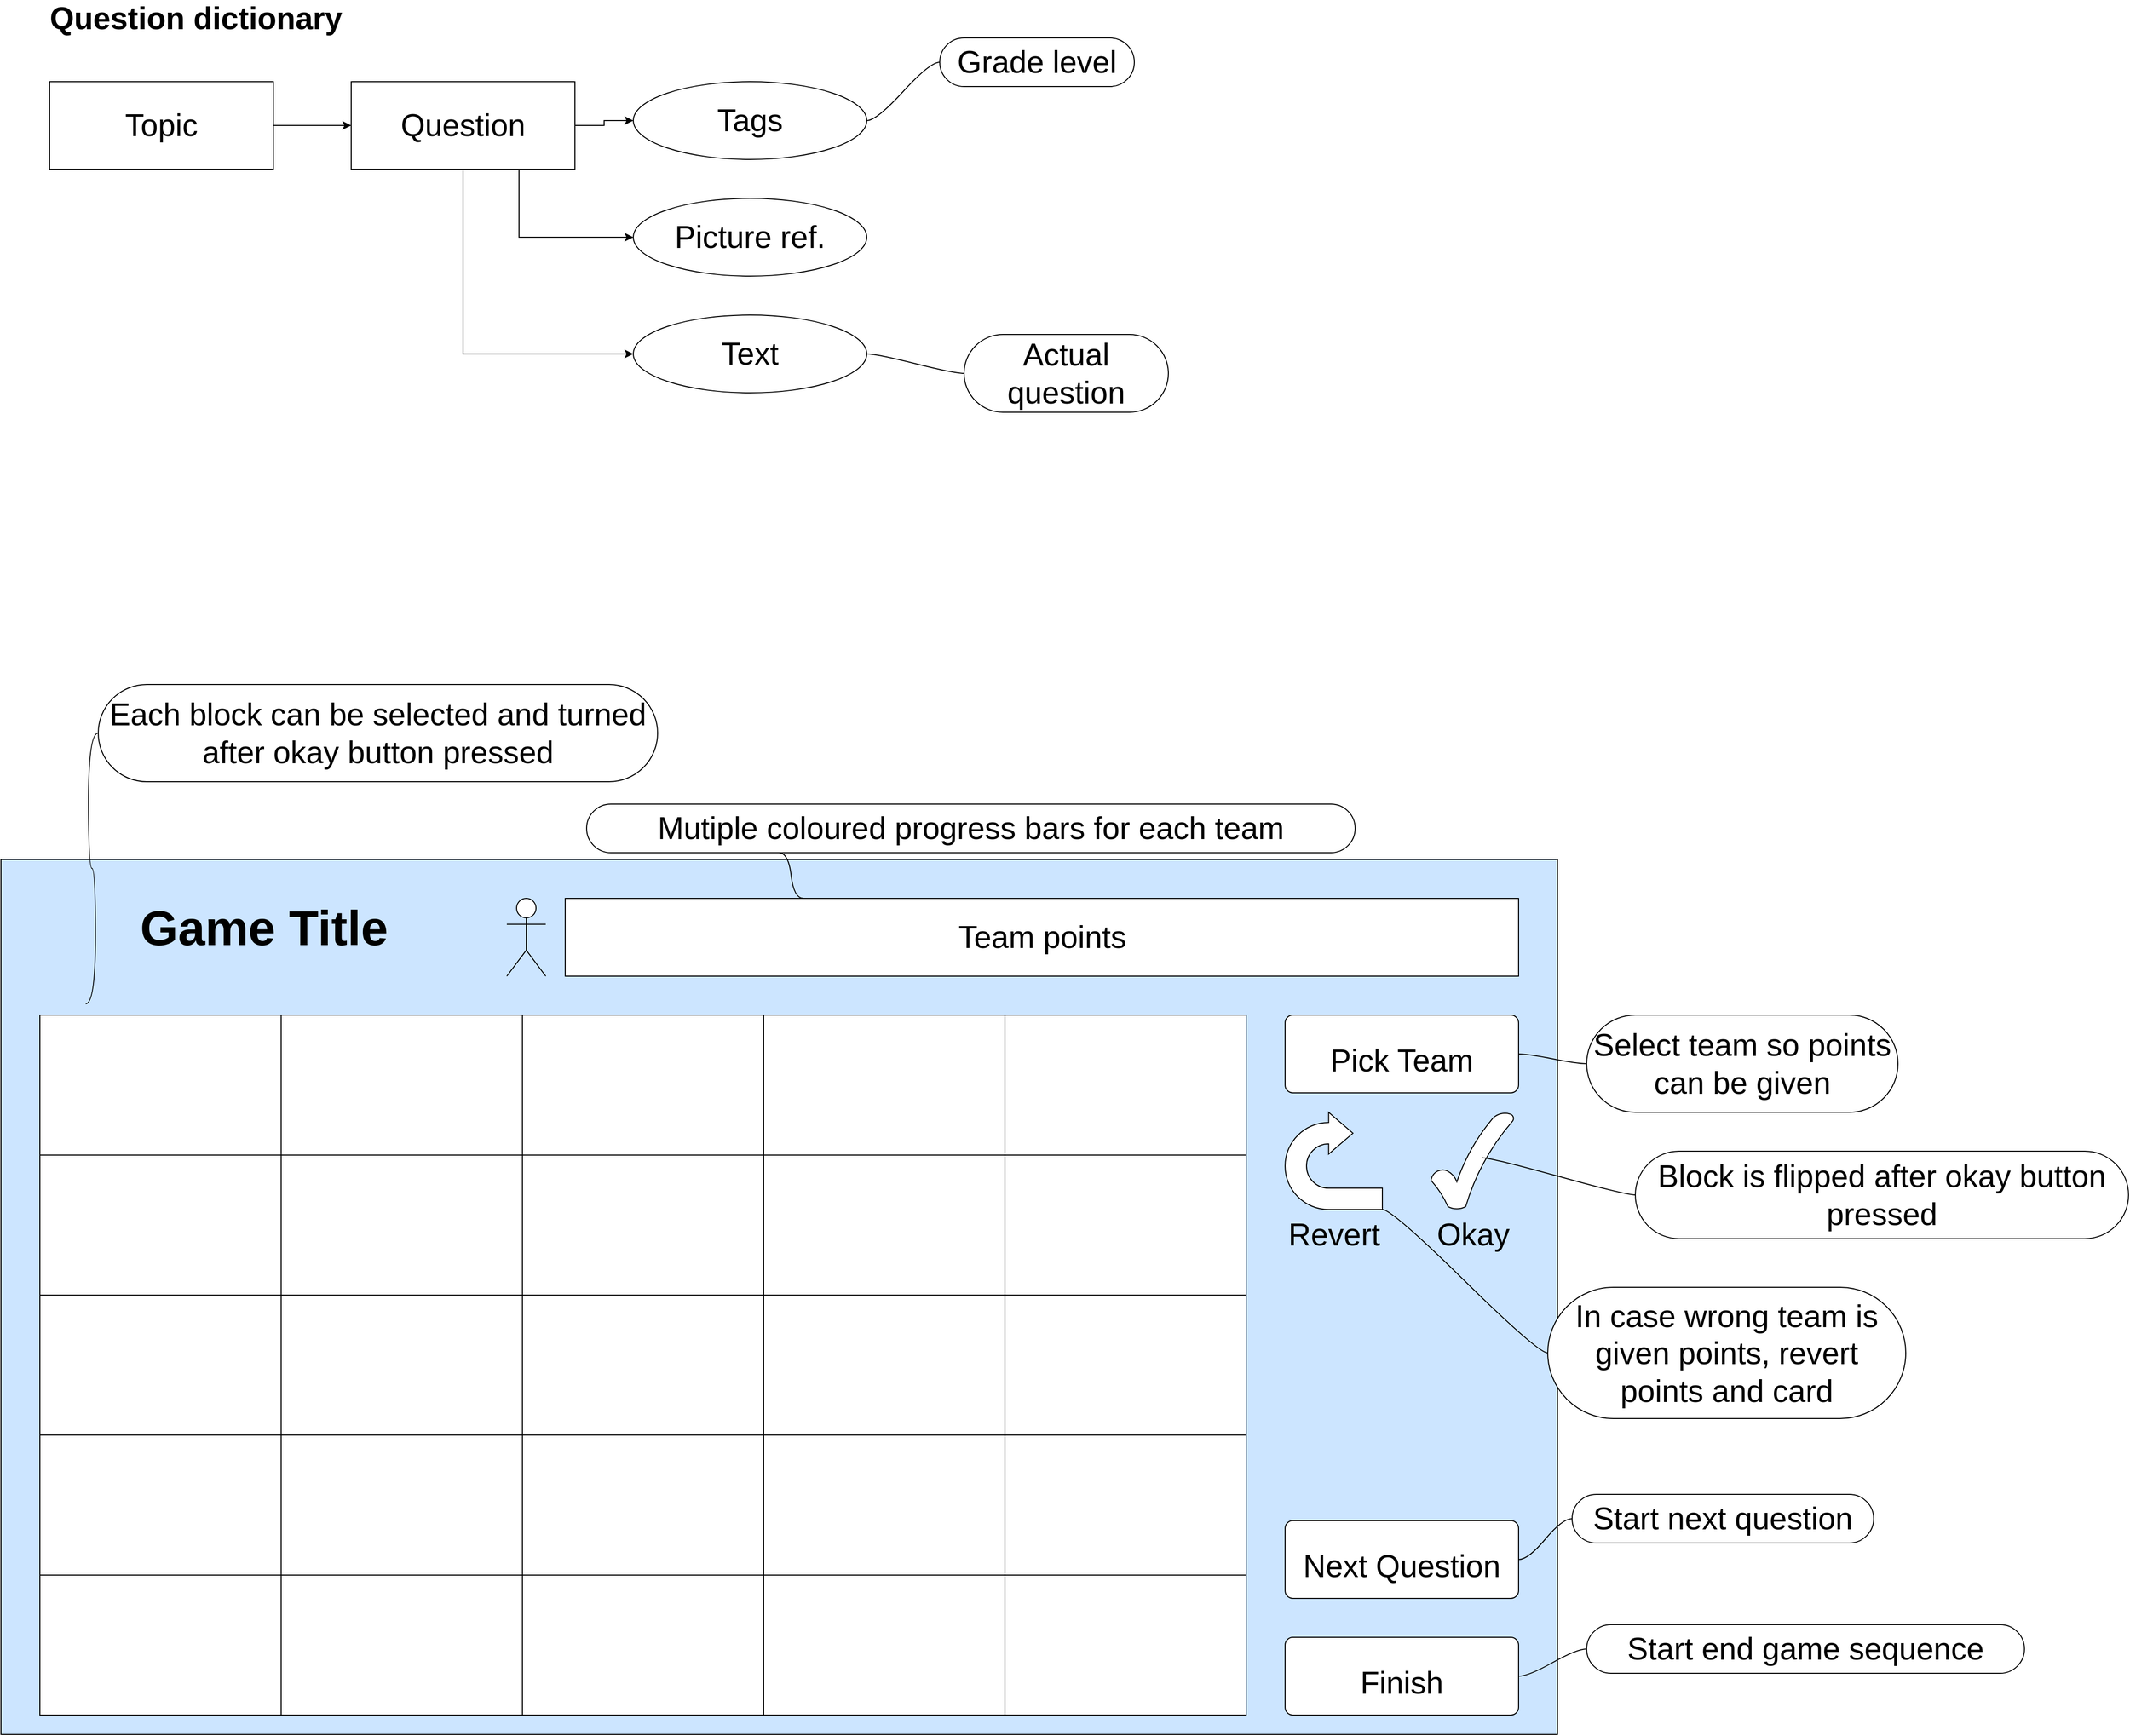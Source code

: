 <mxfile version="16.5.1" type="device"><diagram id="8_eQ8UaaBc1IP_vdnf43" name="Page-1"><mxGraphModel dx="1730" dy="2000" grid="1" gridSize="10" guides="1" tooltips="1" connect="1" arrows="1" fold="1" page="1" pageScale="1" pageWidth="1600" pageHeight="900" math="0" shadow="0"><root><mxCell id="0"/><mxCell id="1" parent="0"/><mxCell id="nviBKodaDRQ2AQYVmzRM-97" value="" style="rounded=0;whiteSpace=wrap;html=1;fontSize=32;labelBackgroundColor=#CCE5FF;fillColor=#CCE5FF;" parent="1" vertex="1"><mxGeometry width="1600" height="900" as="geometry"/></mxCell><mxCell id="nviBKodaDRQ2AQYVmzRM-45" value="&lt;h1&gt;&lt;font style=&quot;font-size: 50px&quot;&gt;Game Title&lt;/font&gt;&lt;/h1&gt;" style="text;strokeColor=none;fillColor=none;html=1;fontSize=24;fontStyle=1;verticalAlign=middle;align=center;" parent="1" vertex="1"><mxGeometry x="20" y="20" width="500" height="100" as="geometry"/></mxCell><mxCell id="nviBKodaDRQ2AQYVmzRM-46" value="" style="shape=table;startSize=0;container=1;collapsible=0;childLayout=tableLayout;fontSize=50;" parent="1" vertex="1"><mxGeometry x="40" y="160" width="1240" height="720" as="geometry"/></mxCell><mxCell id="nviBKodaDRQ2AQYVmzRM-47" value="" style="shape=tableRow;horizontal=0;startSize=0;swimlaneHead=0;swimlaneBody=0;top=0;left=0;bottom=0;right=0;collapsible=0;dropTarget=0;fillColor=none;points=[[0,0.5],[1,0.5]];portConstraint=eastwest;fontSize=50;" parent="nviBKodaDRQ2AQYVmzRM-46" vertex="1"><mxGeometry width="1240" height="144" as="geometry"/></mxCell><mxCell id="nviBKodaDRQ2AQYVmzRM-48" value="" style="shape=partialRectangle;html=1;whiteSpace=wrap;connectable=0;overflow=hidden;fillColor=none;top=0;left=0;bottom=0;right=0;pointerEvents=1;fontSize=50;" parent="nviBKodaDRQ2AQYVmzRM-47" vertex="1"><mxGeometry width="248" height="144" as="geometry"><mxRectangle width="248" height="144" as="alternateBounds"/></mxGeometry></mxCell><mxCell id="nviBKodaDRQ2AQYVmzRM-49" value="" style="shape=partialRectangle;html=1;whiteSpace=wrap;connectable=0;overflow=hidden;fillColor=none;top=0;left=0;bottom=0;right=0;pointerEvents=1;fontSize=50;" parent="nviBKodaDRQ2AQYVmzRM-47" vertex="1"><mxGeometry x="248" width="248" height="144" as="geometry"><mxRectangle width="248" height="144" as="alternateBounds"/></mxGeometry></mxCell><mxCell id="nviBKodaDRQ2AQYVmzRM-50" value="" style="shape=partialRectangle;html=1;whiteSpace=wrap;connectable=0;overflow=hidden;fillColor=none;top=0;left=0;bottom=0;right=0;pointerEvents=1;fontSize=50;" parent="nviBKodaDRQ2AQYVmzRM-47" vertex="1"><mxGeometry x="496" width="248" height="144" as="geometry"><mxRectangle width="248" height="144" as="alternateBounds"/></mxGeometry></mxCell><mxCell id="nviBKodaDRQ2AQYVmzRM-51" value="" style="shape=partialRectangle;html=1;whiteSpace=wrap;connectable=0;overflow=hidden;fillColor=none;top=0;left=0;bottom=0;right=0;pointerEvents=1;fontSize=50;" parent="nviBKodaDRQ2AQYVmzRM-47" vertex="1"><mxGeometry x="744" width="248" height="144" as="geometry"><mxRectangle width="248" height="144" as="alternateBounds"/></mxGeometry></mxCell><mxCell id="nviBKodaDRQ2AQYVmzRM-52" value="" style="shape=partialRectangle;html=1;whiteSpace=wrap;connectable=0;overflow=hidden;fillColor=none;top=0;left=0;bottom=0;right=0;pointerEvents=1;fontSize=50;" parent="nviBKodaDRQ2AQYVmzRM-47" vertex="1"><mxGeometry x="992" width="248" height="144" as="geometry"><mxRectangle width="248" height="144" as="alternateBounds"/></mxGeometry></mxCell><mxCell id="nviBKodaDRQ2AQYVmzRM-53" value="" style="shape=tableRow;horizontal=0;startSize=0;swimlaneHead=0;swimlaneBody=0;top=0;left=0;bottom=0;right=0;collapsible=0;dropTarget=0;fillColor=none;points=[[0,0.5],[1,0.5]];portConstraint=eastwest;fontSize=50;" parent="nviBKodaDRQ2AQYVmzRM-46" vertex="1"><mxGeometry y="144" width="1240" height="144" as="geometry"/></mxCell><mxCell id="nviBKodaDRQ2AQYVmzRM-54" value="" style="shape=partialRectangle;html=1;whiteSpace=wrap;connectable=0;overflow=hidden;fillColor=none;top=0;left=0;bottom=0;right=0;pointerEvents=1;fontSize=50;" parent="nviBKodaDRQ2AQYVmzRM-53" vertex="1"><mxGeometry width="248" height="144" as="geometry"><mxRectangle width="248" height="144" as="alternateBounds"/></mxGeometry></mxCell><mxCell id="nviBKodaDRQ2AQYVmzRM-55" value="" style="shape=partialRectangle;html=1;whiteSpace=wrap;connectable=0;overflow=hidden;fillColor=none;top=0;left=0;bottom=0;right=0;pointerEvents=1;fontSize=50;" parent="nviBKodaDRQ2AQYVmzRM-53" vertex="1"><mxGeometry x="248" width="248" height="144" as="geometry"><mxRectangle width="248" height="144" as="alternateBounds"/></mxGeometry></mxCell><mxCell id="nviBKodaDRQ2AQYVmzRM-56" value="" style="shape=partialRectangle;html=1;whiteSpace=wrap;connectable=0;overflow=hidden;fillColor=none;top=0;left=0;bottom=0;right=0;pointerEvents=1;fontSize=50;" parent="nviBKodaDRQ2AQYVmzRM-53" vertex="1"><mxGeometry x="496" width="248" height="144" as="geometry"><mxRectangle width="248" height="144" as="alternateBounds"/></mxGeometry></mxCell><mxCell id="nviBKodaDRQ2AQYVmzRM-57" value="" style="shape=partialRectangle;html=1;whiteSpace=wrap;connectable=0;overflow=hidden;fillColor=none;top=0;left=0;bottom=0;right=0;pointerEvents=1;fontSize=50;" parent="nviBKodaDRQ2AQYVmzRM-53" vertex="1"><mxGeometry x="744" width="248" height="144" as="geometry"><mxRectangle width="248" height="144" as="alternateBounds"/></mxGeometry></mxCell><mxCell id="nviBKodaDRQ2AQYVmzRM-58" value="" style="shape=partialRectangle;html=1;whiteSpace=wrap;connectable=0;overflow=hidden;fillColor=none;top=0;left=0;bottom=0;right=0;pointerEvents=1;fontSize=50;" parent="nviBKodaDRQ2AQYVmzRM-53" vertex="1"><mxGeometry x="992" width="248" height="144" as="geometry"><mxRectangle width="248" height="144" as="alternateBounds"/></mxGeometry></mxCell><mxCell id="nviBKodaDRQ2AQYVmzRM-59" value="" style="shape=tableRow;horizontal=0;startSize=0;swimlaneHead=0;swimlaneBody=0;top=0;left=0;bottom=0;right=0;collapsible=0;dropTarget=0;fillColor=none;points=[[0,0.5],[1,0.5]];portConstraint=eastwest;fontSize=50;" parent="nviBKodaDRQ2AQYVmzRM-46" vertex="1"><mxGeometry y="288" width="1240" height="144" as="geometry"/></mxCell><mxCell id="nviBKodaDRQ2AQYVmzRM-60" value="" style="shape=partialRectangle;html=1;whiteSpace=wrap;connectable=0;overflow=hidden;fillColor=none;top=0;left=0;bottom=0;right=0;pointerEvents=1;fontSize=50;" parent="nviBKodaDRQ2AQYVmzRM-59" vertex="1"><mxGeometry width="248" height="144" as="geometry"><mxRectangle width="248" height="144" as="alternateBounds"/></mxGeometry></mxCell><mxCell id="nviBKodaDRQ2AQYVmzRM-61" value="" style="shape=partialRectangle;html=1;whiteSpace=wrap;connectable=0;overflow=hidden;fillColor=none;top=0;left=0;bottom=0;right=0;pointerEvents=1;fontSize=50;" parent="nviBKodaDRQ2AQYVmzRM-59" vertex="1"><mxGeometry x="248" width="248" height="144" as="geometry"><mxRectangle width="248" height="144" as="alternateBounds"/></mxGeometry></mxCell><mxCell id="nviBKodaDRQ2AQYVmzRM-62" value="" style="shape=partialRectangle;html=1;whiteSpace=wrap;connectable=0;overflow=hidden;fillColor=none;top=0;left=0;bottom=0;right=0;pointerEvents=1;fontSize=50;" parent="nviBKodaDRQ2AQYVmzRM-59" vertex="1"><mxGeometry x="496" width="248" height="144" as="geometry"><mxRectangle width="248" height="144" as="alternateBounds"/></mxGeometry></mxCell><mxCell id="nviBKodaDRQ2AQYVmzRM-63" value="" style="shape=partialRectangle;html=1;whiteSpace=wrap;connectable=0;overflow=hidden;fillColor=none;top=0;left=0;bottom=0;right=0;pointerEvents=1;fontSize=50;" parent="nviBKodaDRQ2AQYVmzRM-59" vertex="1"><mxGeometry x="744" width="248" height="144" as="geometry"><mxRectangle width="248" height="144" as="alternateBounds"/></mxGeometry></mxCell><mxCell id="nviBKodaDRQ2AQYVmzRM-64" value="" style="shape=partialRectangle;html=1;whiteSpace=wrap;connectable=0;overflow=hidden;fillColor=none;top=0;left=0;bottom=0;right=0;pointerEvents=1;fontSize=50;" parent="nviBKodaDRQ2AQYVmzRM-59" vertex="1"><mxGeometry x="992" width="248" height="144" as="geometry"><mxRectangle width="248" height="144" as="alternateBounds"/></mxGeometry></mxCell><mxCell id="nviBKodaDRQ2AQYVmzRM-65" value="" style="shape=tableRow;horizontal=0;startSize=0;swimlaneHead=0;swimlaneBody=0;top=0;left=0;bottom=0;right=0;collapsible=0;dropTarget=0;fillColor=none;points=[[0,0.5],[1,0.5]];portConstraint=eastwest;fontSize=50;" parent="nviBKodaDRQ2AQYVmzRM-46" vertex="1"><mxGeometry y="432" width="1240" height="144" as="geometry"/></mxCell><mxCell id="nviBKodaDRQ2AQYVmzRM-66" value="" style="shape=partialRectangle;html=1;whiteSpace=wrap;connectable=0;overflow=hidden;fillColor=none;top=0;left=0;bottom=0;right=0;pointerEvents=1;fontSize=50;" parent="nviBKodaDRQ2AQYVmzRM-65" vertex="1"><mxGeometry width="248" height="144" as="geometry"><mxRectangle width="248" height="144" as="alternateBounds"/></mxGeometry></mxCell><mxCell id="nviBKodaDRQ2AQYVmzRM-67" value="" style="shape=partialRectangle;html=1;whiteSpace=wrap;connectable=0;overflow=hidden;fillColor=none;top=0;left=0;bottom=0;right=0;pointerEvents=1;fontSize=50;" parent="nviBKodaDRQ2AQYVmzRM-65" vertex="1"><mxGeometry x="248" width="248" height="144" as="geometry"><mxRectangle width="248" height="144" as="alternateBounds"/></mxGeometry></mxCell><mxCell id="nviBKodaDRQ2AQYVmzRM-68" value="" style="shape=partialRectangle;html=1;whiteSpace=wrap;connectable=0;overflow=hidden;fillColor=none;top=0;left=0;bottom=0;right=0;pointerEvents=1;fontSize=50;" parent="nviBKodaDRQ2AQYVmzRM-65" vertex="1"><mxGeometry x="496" width="248" height="144" as="geometry"><mxRectangle width="248" height="144" as="alternateBounds"/></mxGeometry></mxCell><mxCell id="nviBKodaDRQ2AQYVmzRM-69" value="" style="shape=partialRectangle;html=1;whiteSpace=wrap;connectable=0;overflow=hidden;fillColor=none;top=0;left=0;bottom=0;right=0;pointerEvents=1;fontSize=50;" parent="nviBKodaDRQ2AQYVmzRM-65" vertex="1"><mxGeometry x="744" width="248" height="144" as="geometry"><mxRectangle width="248" height="144" as="alternateBounds"/></mxGeometry></mxCell><mxCell id="nviBKodaDRQ2AQYVmzRM-70" value="" style="shape=partialRectangle;html=1;whiteSpace=wrap;connectable=0;overflow=hidden;fillColor=none;top=0;left=0;bottom=0;right=0;pointerEvents=1;fontSize=50;" parent="nviBKodaDRQ2AQYVmzRM-65" vertex="1"><mxGeometry x="992" width="248" height="144" as="geometry"><mxRectangle width="248" height="144" as="alternateBounds"/></mxGeometry></mxCell><mxCell id="nviBKodaDRQ2AQYVmzRM-71" value="" style="shape=tableRow;horizontal=0;startSize=0;swimlaneHead=0;swimlaneBody=0;top=0;left=0;bottom=0;right=0;collapsible=0;dropTarget=0;fillColor=none;points=[[0,0.5],[1,0.5]];portConstraint=eastwest;fontSize=50;" parent="nviBKodaDRQ2AQYVmzRM-46" vertex="1"><mxGeometry y="576" width="1240" height="144" as="geometry"/></mxCell><mxCell id="nviBKodaDRQ2AQYVmzRM-72" value="" style="shape=partialRectangle;html=1;whiteSpace=wrap;connectable=0;overflow=hidden;fillColor=none;top=0;left=0;bottom=0;right=0;pointerEvents=1;fontSize=50;" parent="nviBKodaDRQ2AQYVmzRM-71" vertex="1"><mxGeometry width="248" height="144" as="geometry"><mxRectangle width="248" height="144" as="alternateBounds"/></mxGeometry></mxCell><mxCell id="nviBKodaDRQ2AQYVmzRM-73" value="" style="shape=partialRectangle;html=1;whiteSpace=wrap;connectable=0;overflow=hidden;fillColor=none;top=0;left=0;bottom=0;right=0;pointerEvents=1;fontSize=50;" parent="nviBKodaDRQ2AQYVmzRM-71" vertex="1"><mxGeometry x="248" width="248" height="144" as="geometry"><mxRectangle width="248" height="144" as="alternateBounds"/></mxGeometry></mxCell><mxCell id="nviBKodaDRQ2AQYVmzRM-74" value="" style="shape=partialRectangle;html=1;whiteSpace=wrap;connectable=0;overflow=hidden;fillColor=none;top=0;left=0;bottom=0;right=0;pointerEvents=1;fontSize=50;" parent="nviBKodaDRQ2AQYVmzRM-71" vertex="1"><mxGeometry x="496" width="248" height="144" as="geometry"><mxRectangle width="248" height="144" as="alternateBounds"/></mxGeometry></mxCell><mxCell id="nviBKodaDRQ2AQYVmzRM-75" value="" style="shape=partialRectangle;html=1;whiteSpace=wrap;connectable=0;overflow=hidden;fillColor=none;top=0;left=0;bottom=0;right=0;pointerEvents=1;fontSize=50;" parent="nviBKodaDRQ2AQYVmzRM-71" vertex="1"><mxGeometry x="744" width="248" height="144" as="geometry"><mxRectangle width="248" height="144" as="alternateBounds"/></mxGeometry></mxCell><mxCell id="nviBKodaDRQ2AQYVmzRM-76" value="" style="shape=partialRectangle;html=1;whiteSpace=wrap;connectable=0;overflow=hidden;fillColor=none;top=0;left=0;bottom=0;right=0;pointerEvents=1;fontSize=50;" parent="nviBKodaDRQ2AQYVmzRM-71" vertex="1"><mxGeometry x="992" width="248" height="144" as="geometry"><mxRectangle width="248" height="144" as="alternateBounds"/></mxGeometry></mxCell><mxCell id="nviBKodaDRQ2AQYVmzRM-77" value="&lt;font style=&quot;font-size: 32px&quot;&gt;Finish&lt;/font&gt;" style="rounded=1;arcSize=10;whiteSpace=wrap;html=1;align=center;fontSize=50;" parent="1" vertex="1"><mxGeometry x="1320" y="800" width="240" height="80" as="geometry"/></mxCell><mxCell id="nviBKodaDRQ2AQYVmzRM-78" value="&lt;font style=&quot;font-size: 32px&quot;&gt;Next Question&lt;/font&gt;" style="rounded=1;arcSize=10;whiteSpace=wrap;html=1;align=center;fontSize=50;" parent="1" vertex="1"><mxGeometry x="1320" y="680" width="240" height="80" as="geometry"/></mxCell><mxCell id="nviBKodaDRQ2AQYVmzRM-79" value="&lt;font style=&quot;font-size: 32px&quot;&gt;Pick Team&lt;/font&gt;" style="rounded=1;arcSize=10;whiteSpace=wrap;html=1;align=center;fontSize=50;" parent="1" vertex="1"><mxGeometry x="1320" y="160" width="240" height="80" as="geometry"/></mxCell><mxCell id="nviBKodaDRQ2AQYVmzRM-80" value="" style="shape=umlActor;verticalLabelPosition=bottom;verticalAlign=top;html=1;fontSize=32;" parent="1" vertex="1"><mxGeometry x="520" y="40" width="40" height="80" as="geometry"/></mxCell><mxCell id="nviBKodaDRQ2AQYVmzRM-81" value="Team points" style="html=1;fontSize=32;" parent="1" vertex="1"><mxGeometry x="580" y="40" width="980" height="80" as="geometry"/></mxCell><mxCell id="nviBKodaDRQ2AQYVmzRM-83" value="Okay" style="verticalLabelPosition=bottom;verticalAlign=top;html=1;shape=mxgraph.basic.tick;fontSize=32;" parent="1" vertex="1"><mxGeometry x="1470" y="260" width="85" height="100" as="geometry"/></mxCell><mxCell id="nviBKodaDRQ2AQYVmzRM-85" value="Revert" style="html=1;shadow=0;dashed=0;align=center;verticalAlign=top;shape=mxgraph.arrows2.uTurnArrow;dy=11;arrowHead=43;dx2=25;fontSize=32;labelPosition=center;verticalLabelPosition=bottom;" parent="1" vertex="1"><mxGeometry x="1320" y="260" width="100" height="100" as="geometry"/></mxCell><mxCell id="nviBKodaDRQ2AQYVmzRM-86" value="Mutiple coloured progress bars for each team" style="whiteSpace=wrap;html=1;rounded=1;arcSize=50;align=center;verticalAlign=middle;strokeWidth=1;autosize=1;spacing=4;treeFolding=1;treeMoving=1;newEdgeStyle={&quot;edgeStyle&quot;:&quot;entityRelationEdgeStyle&quot;,&quot;startArrow&quot;:&quot;none&quot;,&quot;endArrow&quot;:&quot;none&quot;,&quot;segment&quot;:10,&quot;curved&quot;:1};fontSize=32;" parent="1" vertex="1"><mxGeometry x="602" y="-57" width="790" height="50" as="geometry"/></mxCell><mxCell id="nviBKodaDRQ2AQYVmzRM-87" value="" style="edgeStyle=entityRelationEdgeStyle;startArrow=none;endArrow=none;segment=10;curved=1;rounded=0;fontSize=32;exitX=0.25;exitY=0;exitDx=0;exitDy=0;entryX=0.25;entryY=1;entryDx=0;entryDy=0;" parent="1" source="nviBKodaDRQ2AQYVmzRM-81" target="nviBKodaDRQ2AQYVmzRM-86" edge="1"><mxGeometry relative="1" as="geometry"><mxPoint x="630" y="10" as="sourcePoint"/></mxGeometry></mxCell><mxCell id="nviBKodaDRQ2AQYVmzRM-88" value="Select team so points can be given" style="whiteSpace=wrap;html=1;rounded=1;arcSize=50;align=center;verticalAlign=middle;strokeWidth=1;autosize=1;spacing=4;treeFolding=1;treeMoving=1;newEdgeStyle={&quot;edgeStyle&quot;:&quot;entityRelationEdgeStyle&quot;,&quot;startArrow&quot;:&quot;none&quot;,&quot;endArrow&quot;:&quot;none&quot;,&quot;segment&quot;:10,&quot;curved&quot;:1};fontSize=32;" parent="1" vertex="1"><mxGeometry x="1630" y="160" width="320" height="100" as="geometry"/></mxCell><mxCell id="nviBKodaDRQ2AQYVmzRM-89" value="" style="edgeStyle=entityRelationEdgeStyle;startArrow=none;endArrow=none;segment=10;curved=1;rounded=0;fontSize=32;exitX=1;exitY=0.5;exitDx=0;exitDy=0;" parent="1" source="nviBKodaDRQ2AQYVmzRM-79" target="nviBKodaDRQ2AQYVmzRM-88" edge="1"><mxGeometry relative="1" as="geometry"><mxPoint x="1610" y="253" as="sourcePoint"/></mxGeometry></mxCell><mxCell id="nviBKodaDRQ2AQYVmzRM-90" value="In case wrong team is given points, revert points and card" style="whiteSpace=wrap;html=1;rounded=1;arcSize=50;align=center;verticalAlign=middle;strokeWidth=1;autosize=1;spacing=4;treeFolding=1;treeMoving=1;newEdgeStyle={&quot;edgeStyle&quot;:&quot;entityRelationEdgeStyle&quot;,&quot;startArrow&quot;:&quot;none&quot;,&quot;endArrow&quot;:&quot;none&quot;,&quot;segment&quot;:10,&quot;curved&quot;:1};fontSize=32;" parent="1" vertex="1"><mxGeometry x="1590" y="440" width="368" height="135" as="geometry"/></mxCell><mxCell id="nviBKodaDRQ2AQYVmzRM-91" value="" style="edgeStyle=entityRelationEdgeStyle;startArrow=none;endArrow=none;segment=10;curved=1;rounded=0;fontSize=32;exitX=0;exitY=0;exitDx=100;exitDy=100;exitPerimeter=0;" parent="1" source="nviBKodaDRQ2AQYVmzRM-85" target="nviBKodaDRQ2AQYVmzRM-90" edge="1"><mxGeometry relative="1" as="geometry"><mxPoint x="1364" y="520" as="sourcePoint"/></mxGeometry></mxCell><mxCell id="nviBKodaDRQ2AQYVmzRM-92" value="Start next question" style="whiteSpace=wrap;html=1;rounded=1;arcSize=50;align=center;verticalAlign=middle;strokeWidth=1;autosize=1;spacing=4;treeFolding=1;treeMoving=1;newEdgeStyle={&quot;edgeStyle&quot;:&quot;entityRelationEdgeStyle&quot;,&quot;startArrow&quot;:&quot;none&quot;,&quot;endArrow&quot;:&quot;none&quot;,&quot;segment&quot;:10,&quot;curved&quot;:1};fontSize=32;" parent="1" vertex="1"><mxGeometry x="1615" y="653" width="310" height="50" as="geometry"/></mxCell><mxCell id="nviBKodaDRQ2AQYVmzRM-93" value="" style="edgeStyle=entityRelationEdgeStyle;startArrow=none;endArrow=none;segment=10;curved=1;rounded=0;fontSize=32;exitX=1;exitY=0.5;exitDx=0;exitDy=0;" parent="1" source="nviBKodaDRQ2AQYVmzRM-78" target="nviBKodaDRQ2AQYVmzRM-92" edge="1"><mxGeometry relative="1" as="geometry"><mxPoint x="1640" y="740" as="sourcePoint"/></mxGeometry></mxCell><mxCell id="nviBKodaDRQ2AQYVmzRM-95" value="Start end game sequence" style="whiteSpace=wrap;html=1;rounded=1;arcSize=50;align=center;verticalAlign=middle;strokeWidth=1;autosize=1;spacing=4;treeFolding=1;treeMoving=1;newEdgeStyle={&quot;edgeStyle&quot;:&quot;entityRelationEdgeStyle&quot;,&quot;startArrow&quot;:&quot;none&quot;,&quot;endArrow&quot;:&quot;none&quot;,&quot;segment&quot;:10,&quot;curved&quot;:1};fontSize=32;" parent="1" vertex="1"><mxGeometry x="1630" y="787" width="450" height="50" as="geometry"/></mxCell><mxCell id="nviBKodaDRQ2AQYVmzRM-96" value="" style="edgeStyle=entityRelationEdgeStyle;startArrow=none;endArrow=none;segment=10;curved=1;rounded=0;fontSize=32;exitX=1;exitY=0.5;exitDx=0;exitDy=0;" parent="1" source="nviBKodaDRQ2AQYVmzRM-77" target="nviBKodaDRQ2AQYVmzRM-95" edge="1"><mxGeometry relative="1" as="geometry"><mxPoint x="1730" y="867" as="sourcePoint"/></mxGeometry></mxCell><mxCell id="nviBKodaDRQ2AQYVmzRM-98" value="Each block can be selected and turned after okay button pressed" style="whiteSpace=wrap;html=1;rounded=1;arcSize=50;align=center;verticalAlign=middle;strokeWidth=1;autosize=1;spacing=4;treeFolding=1;treeMoving=1;newEdgeStyle={&quot;edgeStyle&quot;:&quot;entityRelationEdgeStyle&quot;,&quot;startArrow&quot;:&quot;none&quot;,&quot;endArrow&quot;:&quot;none&quot;,&quot;segment&quot;:10,&quot;curved&quot;:1};labelBackgroundColor=none;fontSize=32;fillColor=#FFFFFF;" parent="1" vertex="1"><mxGeometry x="100" y="-180" width="575" height="100" as="geometry"/></mxCell><mxCell id="nviBKodaDRQ2AQYVmzRM-99" value="" style="edgeStyle=entityRelationEdgeStyle;startArrow=none;endArrow=none;segment=10;curved=1;rounded=0;fontSize=32;exitX=0.038;exitY=-0.081;exitDx=0;exitDy=0;exitPerimeter=0;" parent="1" source="nviBKodaDRQ2AQYVmzRM-47" target="nviBKodaDRQ2AQYVmzRM-98" edge="1"><mxGeometry relative="1" as="geometry"><mxPoint x="50" y="-120" as="sourcePoint"/></mxGeometry></mxCell><mxCell id="nviBKodaDRQ2AQYVmzRM-100" value="Block is flipped after okay button pressed" style="whiteSpace=wrap;html=1;rounded=1;arcSize=50;align=center;verticalAlign=middle;strokeWidth=1;autosize=1;spacing=4;treeFolding=1;treeMoving=1;newEdgeStyle={&quot;edgeStyle&quot;:&quot;entityRelationEdgeStyle&quot;,&quot;startArrow&quot;:&quot;none&quot;,&quot;endArrow&quot;:&quot;none&quot;,&quot;segment&quot;:10,&quot;curved&quot;:1};labelBackgroundColor=none;fontSize=32;fillColor=#FFFFFF;" parent="1" vertex="1"><mxGeometry x="1680" y="300" width="507" height="90" as="geometry"/></mxCell><mxCell id="nviBKodaDRQ2AQYVmzRM-101" value="" style="edgeStyle=entityRelationEdgeStyle;startArrow=none;endArrow=none;segment=10;curved=1;rounded=0;fontSize=32;exitX=0.616;exitY=0.468;exitDx=0;exitDy=0;exitPerimeter=0;" parent="1" source="nviBKodaDRQ2AQYVmzRM-83" target="nviBKodaDRQ2AQYVmzRM-100" edge="1"><mxGeometry relative="1" as="geometry"><mxPoint x="1734" y="350" as="sourcePoint"/></mxGeometry></mxCell><mxCell id="--GbYQTdBti4nTdD3pWh-1" value="&lt;font style=&quot;font-size: 32px&quot;&gt;&lt;b&gt;Question dictionary&lt;/b&gt;&lt;/font&gt;" style="text;html=1;align=center;verticalAlign=middle;resizable=0;points=[];autosize=1;strokeColor=none;fillColor=none;" vertex="1" parent="1"><mxGeometry x="40" y="-880" width="320" height="30" as="geometry"/></mxCell><mxCell id="--GbYQTdBti4nTdD3pWh-8" value="" style="edgeStyle=orthogonalEdgeStyle;rounded=0;orthogonalLoop=1;jettySize=auto;html=1;fontSize=32;" edge="1" parent="1" source="--GbYQTdBti4nTdD3pWh-2" target="--GbYQTdBti4nTdD3pWh-3"><mxGeometry relative="1" as="geometry"/></mxCell><mxCell id="--GbYQTdBti4nTdD3pWh-2" value="Topic" style="rounded=0;whiteSpace=wrap;html=1;fontSize=32;" vertex="1" parent="1"><mxGeometry x="50" y="-800" width="230" height="90" as="geometry"/></mxCell><mxCell id="--GbYQTdBti4nTdD3pWh-12" value="" style="edgeStyle=orthogonalEdgeStyle;rounded=0;orthogonalLoop=1;jettySize=auto;html=1;fontSize=32;" edge="1" parent="1" source="--GbYQTdBti4nTdD3pWh-3" target="--GbYQTdBti4nTdD3pWh-4"><mxGeometry relative="1" as="geometry"/></mxCell><mxCell id="--GbYQTdBti4nTdD3pWh-13" style="edgeStyle=orthogonalEdgeStyle;rounded=0;orthogonalLoop=1;jettySize=auto;html=1;exitX=0.75;exitY=1;exitDx=0;exitDy=0;entryX=0;entryY=0.5;entryDx=0;entryDy=0;fontSize=32;" edge="1" parent="1" source="--GbYQTdBti4nTdD3pWh-3" target="--GbYQTdBti4nTdD3pWh-5"><mxGeometry relative="1" as="geometry"/></mxCell><mxCell id="--GbYQTdBti4nTdD3pWh-14" style="edgeStyle=orthogonalEdgeStyle;rounded=0;orthogonalLoop=1;jettySize=auto;html=1;exitX=0.5;exitY=1;exitDx=0;exitDy=0;entryX=0;entryY=0.5;entryDx=0;entryDy=0;fontSize=32;" edge="1" parent="1" source="--GbYQTdBti4nTdD3pWh-3" target="--GbYQTdBti4nTdD3pWh-6"><mxGeometry relative="1" as="geometry"/></mxCell><mxCell id="--GbYQTdBti4nTdD3pWh-3" value="Question" style="rounded=0;whiteSpace=wrap;html=1;fontSize=32;" vertex="1" parent="1"><mxGeometry x="360" y="-800" width="230" height="90" as="geometry"/></mxCell><mxCell id="--GbYQTdBti4nTdD3pWh-4" value="Tags" style="ellipse;whiteSpace=wrap;html=1;fontSize=32;" vertex="1" parent="1"><mxGeometry x="650" y="-800" width="240" height="80" as="geometry"/></mxCell><mxCell id="--GbYQTdBti4nTdD3pWh-5" value="Picture ref." style="ellipse;whiteSpace=wrap;html=1;fontSize=32;" vertex="1" parent="1"><mxGeometry x="650" y="-680" width="240" height="80" as="geometry"/></mxCell><mxCell id="--GbYQTdBti4nTdD3pWh-6" value="Text" style="ellipse;whiteSpace=wrap;html=1;fontSize=32;" vertex="1" parent="1"><mxGeometry x="650" y="-560" width="240" height="80" as="geometry"/></mxCell><mxCell id="--GbYQTdBti4nTdD3pWh-17" value="Grade level" style="whiteSpace=wrap;html=1;rounded=1;arcSize=50;align=center;verticalAlign=middle;strokeWidth=1;autosize=1;spacing=4;treeFolding=1;treeMoving=1;newEdgeStyle={&quot;edgeStyle&quot;:&quot;entityRelationEdgeStyle&quot;,&quot;startArrow&quot;:&quot;none&quot;,&quot;endArrow&quot;:&quot;none&quot;,&quot;segment&quot;:10,&quot;curved&quot;:1};fontSize=32;" vertex="1" parent="1"><mxGeometry x="965" y="-845" width="200" height="50" as="geometry"/></mxCell><mxCell id="--GbYQTdBti4nTdD3pWh-18" value="" style="edgeStyle=entityRelationEdgeStyle;startArrow=none;endArrow=none;segment=10;curved=1;rounded=0;fontSize=32;exitX=1;exitY=0.5;exitDx=0;exitDy=0;" edge="1" target="--GbYQTdBti4nTdD3pWh-17" parent="1" source="--GbYQTdBti4nTdD3pWh-4"><mxGeometry relative="1" as="geometry"><mxPoint x="780" y="-420" as="sourcePoint"/></mxGeometry></mxCell><mxCell id="--GbYQTdBti4nTdD3pWh-20" value="Actual question" style="whiteSpace=wrap;html=1;rounded=1;arcSize=50;align=center;verticalAlign=middle;strokeWidth=1;autosize=1;spacing=4;treeFolding=1;treeMoving=1;newEdgeStyle={&quot;edgeStyle&quot;:&quot;entityRelationEdgeStyle&quot;,&quot;startArrow&quot;:&quot;none&quot;,&quot;endArrow&quot;:&quot;none&quot;,&quot;segment&quot;:10,&quot;curved&quot;:1};fontSize=32;" vertex="1" parent="1"><mxGeometry x="990" y="-540" width="210" height="80" as="geometry"/></mxCell><mxCell id="--GbYQTdBti4nTdD3pWh-21" value="" style="edgeStyle=entityRelationEdgeStyle;startArrow=none;endArrow=none;segment=10;curved=1;rounded=0;fontSize=32;exitX=1;exitY=0.5;exitDx=0;exitDy=0;" edge="1" target="--GbYQTdBti4nTdD3pWh-20" parent="1" source="--GbYQTdBti4nTdD3pWh-6"><mxGeometry relative="1" as="geometry"><mxPoint x="970" y="-510" as="sourcePoint"/></mxGeometry></mxCell></root></mxGraphModel></diagram></mxfile>